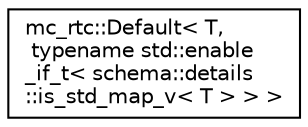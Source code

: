 digraph "Graphical Class Hierarchy"
{
 // INTERACTIVE_SVG=YES
 // LATEX_PDF_SIZE
  edge [fontname="Helvetica",fontsize="10",labelfontname="Helvetica",labelfontsize="10"];
  node [fontname="Helvetica",fontsize="10",shape=record];
  rankdir="LR";
  Node0 [label="mc_rtc::Default\< T,\l typename std::enable\l_if_t\< schema::details\l::is_std_map_v\< T \> \> \>",height=0.2,width=0.4,color="black", fillcolor="white", style="filled",URL="$structmc__rtc_1_1Default_3_01T_00_01typename_01std_1_1enable__if__t_3_01schema_1_1details_1_1is_beadeb99586bf01a357ff75f4c89b66e.html",tooltip=" "];
}

